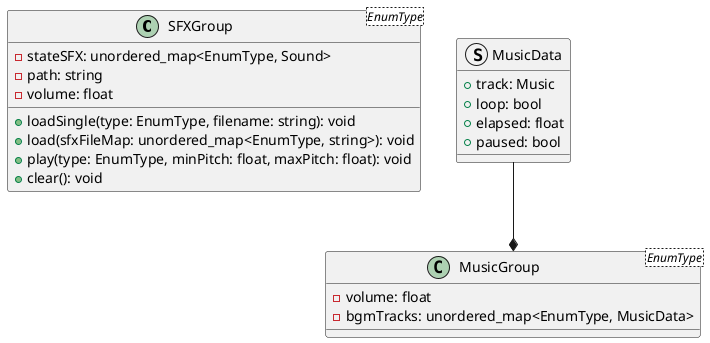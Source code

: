 @startuml Audio
class SFXGroup<EnumType> {
    - stateSFX: unordered_map<EnumType, Sound>
    - path: string
    - volume: float
    
    + loadSingle(type: EnumType, filename: string): void
    + load(sfxFileMap: unordered_map<EnumType, string>): void
    + play(type: EnumType, minPitch: float, maxPitch: float): void
    + clear(): void
}

struct MusicData {
    + track: Music
    + loop: bool
    + elapsed: float
    + paused: bool
}

class MusicGroup<EnumType> {
    - volume: float
	- bgmTracks: unordered_map<EnumType, MusicData>
	
}

MusicData --* MusicGroup
@enduml